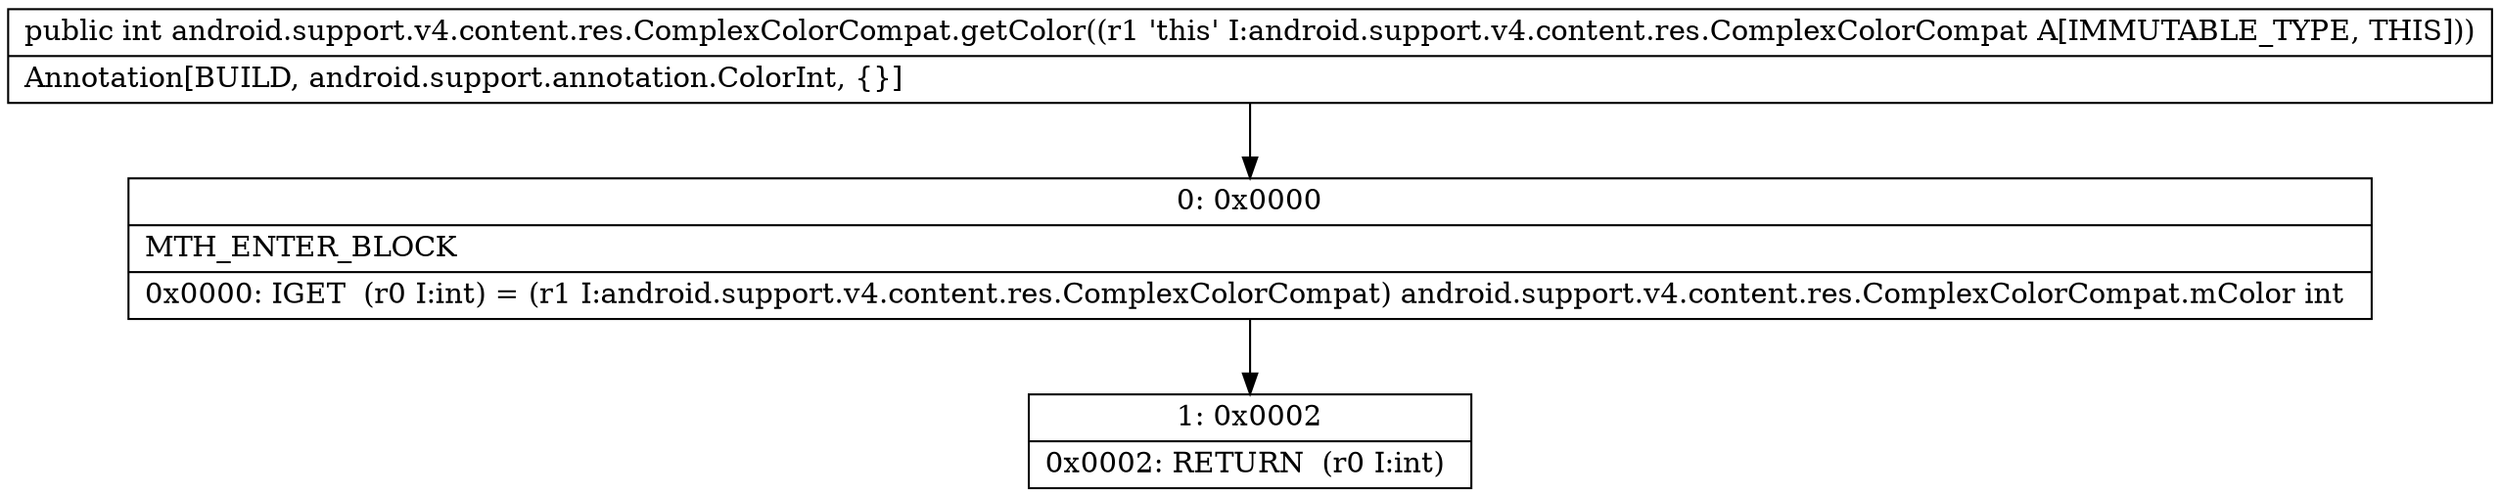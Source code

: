 digraph "CFG forandroid.support.v4.content.res.ComplexColorCompat.getColor()I" {
Node_0 [shape=record,label="{0\:\ 0x0000|MTH_ENTER_BLOCK\l|0x0000: IGET  (r0 I:int) = (r1 I:android.support.v4.content.res.ComplexColorCompat) android.support.v4.content.res.ComplexColorCompat.mColor int \l}"];
Node_1 [shape=record,label="{1\:\ 0x0002|0x0002: RETURN  (r0 I:int) \l}"];
MethodNode[shape=record,label="{public int android.support.v4.content.res.ComplexColorCompat.getColor((r1 'this' I:android.support.v4.content.res.ComplexColorCompat A[IMMUTABLE_TYPE, THIS]))  | Annotation[BUILD, android.support.annotation.ColorInt, \{\}]\l}"];
MethodNode -> Node_0;
Node_0 -> Node_1;
}

